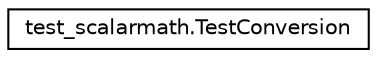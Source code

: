 digraph "Graphical Class Hierarchy"
{
 // LATEX_PDF_SIZE
  edge [fontname="Helvetica",fontsize="10",labelfontname="Helvetica",labelfontsize="10"];
  node [fontname="Helvetica",fontsize="10",shape=record];
  rankdir="LR";
  Node0 [label="test_scalarmath.TestConversion",height=0.2,width=0.4,color="black", fillcolor="white", style="filled",URL="$classtest__scalarmath_1_1TestConversion.html",tooltip=" "];
}
